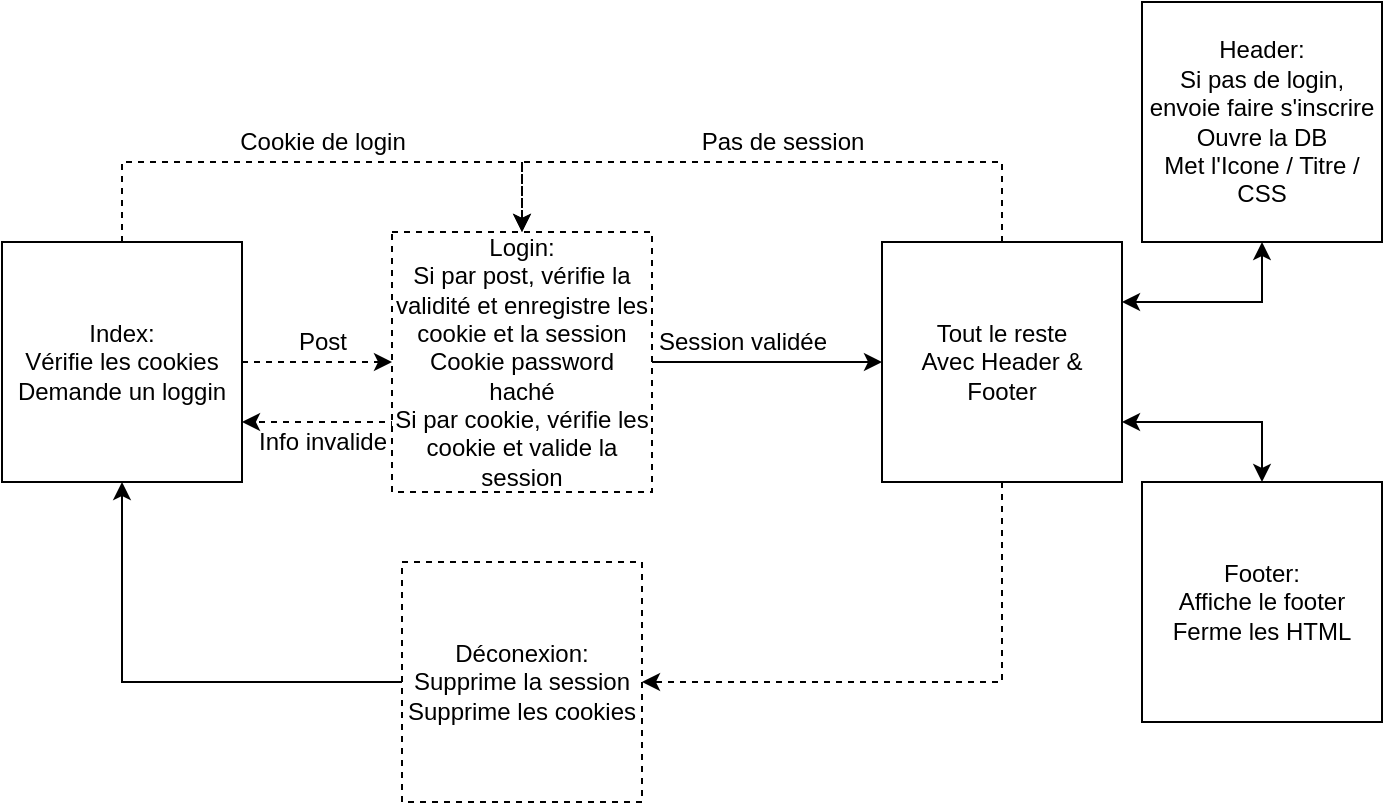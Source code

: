 <mxfile version="12.3.2" type="device" pages="1"><diagram id="1qfrEH4agFK6Ro8y7i3e" name="Gestion loggin"><mxGraphModel dx="619" dy="665" grid="1" gridSize="10" guides="1" tooltips="1" connect="1" arrows="1" fold="1" page="1" pageScale="1" pageWidth="1169" pageHeight="827" math="0" shadow="0"><root><mxCell id="0"/><mxCell id="1" parent="0"/><mxCell id="1DqR828xEEN7WwhmKBTc-5" style="edgeStyle=orthogonalEdgeStyle;rounded=0;orthogonalLoop=1;jettySize=auto;html=1;exitX=1;exitY=0.5;exitDx=0;exitDy=0;entryX=0;entryY=0.5;entryDx=0;entryDy=0;align=center;dashed=1;" edge="1" parent="1" source="1DqR828xEEN7WwhmKBTc-1" target="1DqR828xEEN7WwhmKBTc-4"><mxGeometry relative="1" as="geometry"/></mxCell><mxCell id="1DqR828xEEN7WwhmKBTc-6" style="edgeStyle=orthogonalEdgeStyle;rounded=0;orthogonalLoop=1;jettySize=auto;html=1;exitX=0.5;exitY=0;exitDx=0;exitDy=0;entryX=0.5;entryY=0;entryDx=0;entryDy=0;dashed=1;align=center;" edge="1" parent="1" source="1DqR828xEEN7WwhmKBTc-1" target="1DqR828xEEN7WwhmKBTc-4"><mxGeometry relative="1" as="geometry"><Array as="points"><mxPoint x="260" y="200"/><mxPoint x="460" y="200"/></Array></mxGeometry></mxCell><mxCell id="1DqR828xEEN7WwhmKBTc-1" value="Index:&lt;br&gt;Vérifie les cookies&lt;br&gt;Demande un loggin" style="whiteSpace=wrap;html=1;aspect=fixed;align=center;" vertex="1" parent="1"><mxGeometry x="200" y="240" width="120" height="120" as="geometry"/></mxCell><mxCell id="1DqR828xEEN7WwhmKBTc-2" value="Header:&lt;br&gt;Si pas de login, envoie faire s'inscrire&lt;br&gt;Ouvre la DB&lt;br&gt;Met l'Icone / Titre / CSS" style="whiteSpace=wrap;html=1;aspect=fixed;align=center;" vertex="1" parent="1"><mxGeometry x="770" y="120" width="120" height="120" as="geometry"/></mxCell><mxCell id="1DqR828xEEN7WwhmKBTc-3" value="Footer:&lt;br&gt;Affiche le footer&lt;br&gt;Ferme les HTML" style="whiteSpace=wrap;html=1;aspect=fixed;align=center;" vertex="1" parent="1"><mxGeometry x="770" y="360" width="120" height="120" as="geometry"/></mxCell><mxCell id="1DqR828xEEN7WwhmKBTc-9" style="edgeStyle=orthogonalEdgeStyle;rounded=0;orthogonalLoop=1;jettySize=auto;html=1;exitX=1;exitY=0.5;exitDx=0;exitDy=0;entryX=0;entryY=0.5;entryDx=0;entryDy=0;align=center;" edge="1" parent="1" source="1DqR828xEEN7WwhmKBTc-4" target="1DqR828xEEN7WwhmKBTc-8"><mxGeometry relative="1" as="geometry"/></mxCell><mxCell id="1DqR828xEEN7WwhmKBTc-20" style="edgeStyle=orthogonalEdgeStyle;rounded=0;orthogonalLoop=1;jettySize=auto;html=1;exitX=0;exitY=0.75;exitDx=0;exitDy=0;entryX=1;entryY=0.75;entryDx=0;entryDy=0;startArrow=none;startFill=0;align=center;dashed=1;" edge="1" parent="1" source="1DqR828xEEN7WwhmKBTc-4" target="1DqR828xEEN7WwhmKBTc-1"><mxGeometry relative="1" as="geometry"><Array as="points"><mxPoint x="395" y="330"/></Array></mxGeometry></mxCell><mxCell id="1DqR828xEEN7WwhmKBTc-4" value="Login:&lt;br&gt;Si par post, vérifie la validité et enregistre les cookie et la session&lt;br&gt;Cookie password haché&lt;br&gt;Si par cookie, vérifie les cookie et valide la session" style="whiteSpace=wrap;html=1;aspect=fixed;dashed=1;align=center;" vertex="1" parent="1"><mxGeometry x="395" y="235" width="130" height="130" as="geometry"/></mxCell><mxCell id="1DqR828xEEN7WwhmKBTc-7" value="Cookie de login" style="text;html=1;align=center;verticalAlign=middle;resizable=0;points=[];;autosize=1;" vertex="1" parent="1"><mxGeometry x="310" y="180" width="100" height="20" as="geometry"/></mxCell><mxCell id="1DqR828xEEN7WwhmKBTc-11" style="edgeStyle=orthogonalEdgeStyle;rounded=0;orthogonalLoop=1;jettySize=auto;html=1;exitX=0.5;exitY=0;exitDx=0;exitDy=0;entryX=0.5;entryY=0;entryDx=0;entryDy=0;align=center;dashed=1;" edge="1" parent="1" source="1DqR828xEEN7WwhmKBTc-8" target="1DqR828xEEN7WwhmKBTc-4"><mxGeometry relative="1" as="geometry"><Array as="points"><mxPoint x="700" y="200"/><mxPoint x="460" y="200"/></Array></mxGeometry></mxCell><mxCell id="1DqR828xEEN7WwhmKBTc-14" style="edgeStyle=orthogonalEdgeStyle;rounded=0;orthogonalLoop=1;jettySize=auto;html=1;exitX=0.5;exitY=1;exitDx=0;exitDy=0;entryX=1;entryY=0.5;entryDx=0;entryDy=0;align=center;dashed=1;" edge="1" parent="1" source="1DqR828xEEN7WwhmKBTc-8" target="1DqR828xEEN7WwhmKBTc-13"><mxGeometry relative="1" as="geometry"/></mxCell><mxCell id="1DqR828xEEN7WwhmKBTc-18" style="edgeStyle=orthogonalEdgeStyle;rounded=0;orthogonalLoop=1;jettySize=auto;html=1;exitX=1;exitY=0.25;exitDx=0;exitDy=0;entryX=0.5;entryY=1;entryDx=0;entryDy=0;align=center;startArrow=classic;startFill=1;" edge="1" parent="1" source="1DqR828xEEN7WwhmKBTc-8" target="1DqR828xEEN7WwhmKBTc-2"><mxGeometry relative="1" as="geometry"><Array as="points"><mxPoint x="830" y="270"/></Array></mxGeometry></mxCell><mxCell id="1DqR828xEEN7WwhmKBTc-19" style="edgeStyle=orthogonalEdgeStyle;rounded=0;orthogonalLoop=1;jettySize=auto;html=1;exitX=1;exitY=0.75;exitDx=0;exitDy=0;entryX=0.5;entryY=0;entryDx=0;entryDy=0;startArrow=classic;startFill=1;align=center;" edge="1" parent="1" source="1DqR828xEEN7WwhmKBTc-8" target="1DqR828xEEN7WwhmKBTc-3"><mxGeometry relative="1" as="geometry"/></mxCell><mxCell id="1DqR828xEEN7WwhmKBTc-8" value="Tout le reste&lt;br&gt;Avec Header &amp;amp; Footer" style="whiteSpace=wrap;html=1;aspect=fixed;align=center;" vertex="1" parent="1"><mxGeometry x="640" y="240" width="120" height="120" as="geometry"/></mxCell><mxCell id="1DqR828xEEN7WwhmKBTc-10" value="Session validée" style="text;html=1;align=center;verticalAlign=middle;resizable=0;points=[];;autosize=1;" vertex="1" parent="1"><mxGeometry x="520" y="280" width="100" height="20" as="geometry"/></mxCell><mxCell id="1DqR828xEEN7WwhmKBTc-12" value="Pas de session" style="text;html=1;align=center;verticalAlign=middle;resizable=0;points=[];;autosize=1;" vertex="1" parent="1"><mxGeometry x="540" y="180" width="100" height="20" as="geometry"/></mxCell><mxCell id="1DqR828xEEN7WwhmKBTc-15" style="edgeStyle=orthogonalEdgeStyle;rounded=0;orthogonalLoop=1;jettySize=auto;html=1;exitX=0;exitY=0.5;exitDx=0;exitDy=0;entryX=0.5;entryY=1;entryDx=0;entryDy=0;align=center;" edge="1" parent="1" source="1DqR828xEEN7WwhmKBTc-13" target="1DqR828xEEN7WwhmKBTc-1"><mxGeometry relative="1" as="geometry"/></mxCell><mxCell id="1DqR828xEEN7WwhmKBTc-13" value="Déconexion:&lt;br&gt;Supprime la session&lt;br&gt;Supprime les cookies" style="whiteSpace=wrap;html=1;aspect=fixed;align=center;dashed=1;" vertex="1" parent="1"><mxGeometry x="400" y="400" width="120" height="120" as="geometry"/></mxCell><mxCell id="1DqR828xEEN7WwhmKBTc-21" value="Post" style="text;html=1;align=center;verticalAlign=middle;resizable=0;points=[];;autosize=1;" vertex="1" parent="1"><mxGeometry x="340" y="280" width="40" height="20" as="geometry"/></mxCell><mxCell id="1DqR828xEEN7WwhmKBTc-22" value="Info invalide" style="text;html=1;align=center;verticalAlign=middle;resizable=0;points=[];;autosize=1;" vertex="1" parent="1"><mxGeometry x="320" y="330" width="80" height="20" as="geometry"/></mxCell></root></mxGraphModel></diagram></mxfile>
